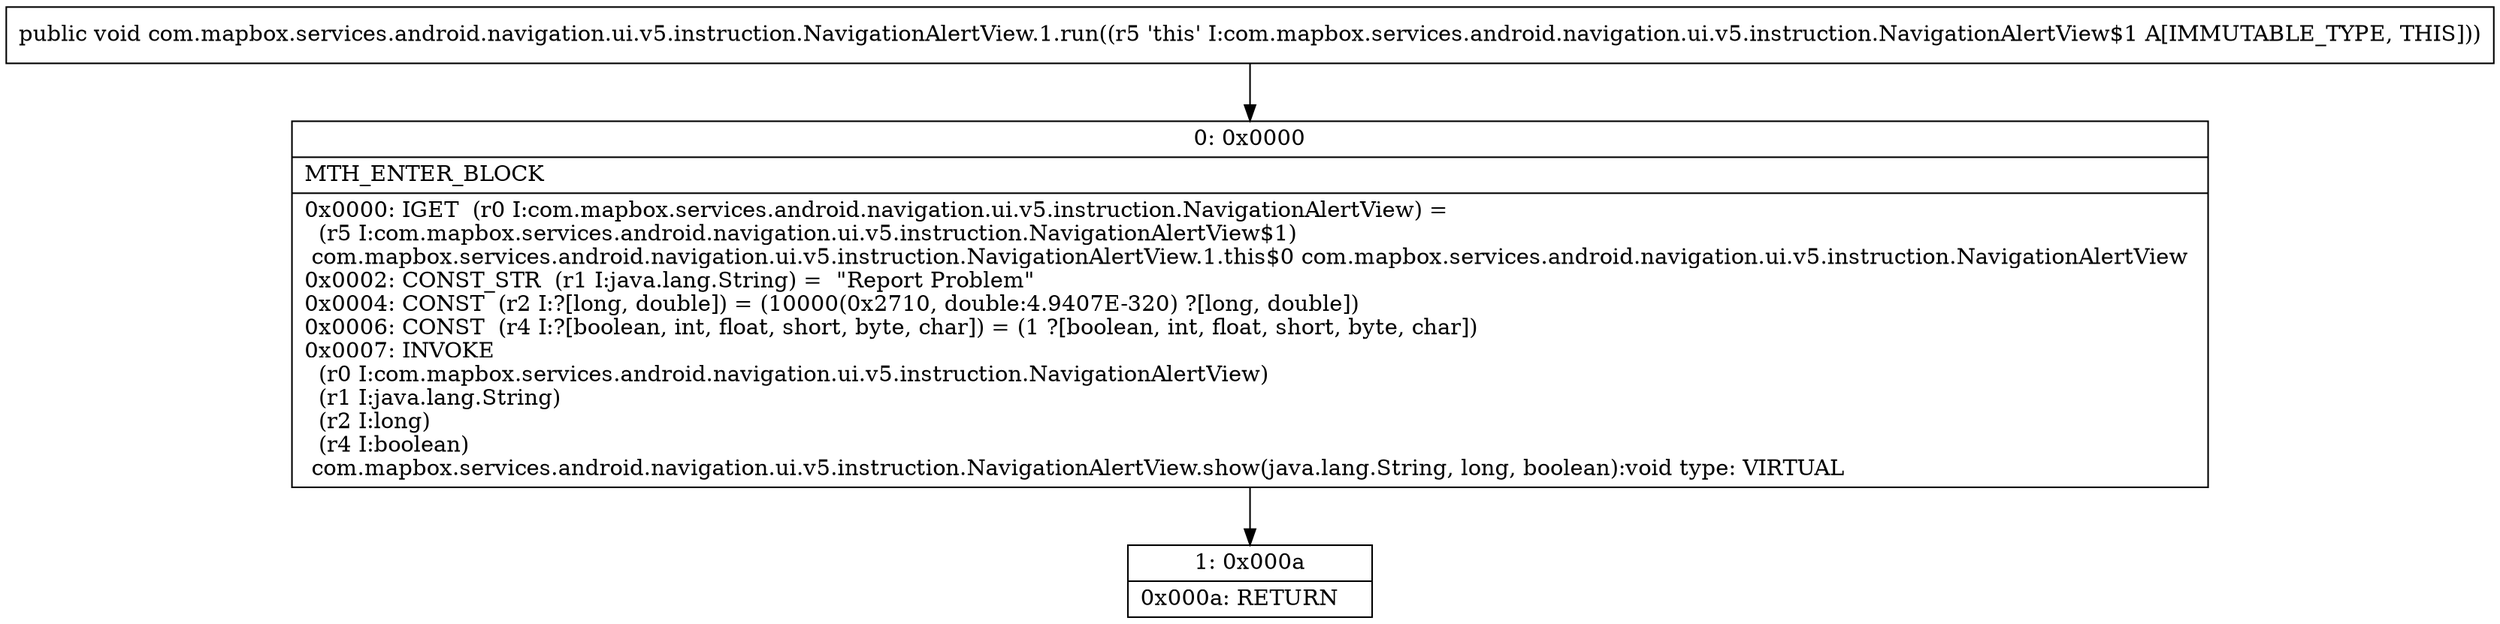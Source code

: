 digraph "CFG forcom.mapbox.services.android.navigation.ui.v5.instruction.NavigationAlertView.1.run()V" {
Node_0 [shape=record,label="{0\:\ 0x0000|MTH_ENTER_BLOCK\l|0x0000: IGET  (r0 I:com.mapbox.services.android.navigation.ui.v5.instruction.NavigationAlertView) = \l  (r5 I:com.mapbox.services.android.navigation.ui.v5.instruction.NavigationAlertView$1)\l com.mapbox.services.android.navigation.ui.v5.instruction.NavigationAlertView.1.this$0 com.mapbox.services.android.navigation.ui.v5.instruction.NavigationAlertView \l0x0002: CONST_STR  (r1 I:java.lang.String) =  \"Report Problem\" \l0x0004: CONST  (r2 I:?[long, double]) = (10000(0x2710, double:4.9407E\-320) ?[long, double]) \l0x0006: CONST  (r4 I:?[boolean, int, float, short, byte, char]) = (1 ?[boolean, int, float, short, byte, char]) \l0x0007: INVOKE  \l  (r0 I:com.mapbox.services.android.navigation.ui.v5.instruction.NavigationAlertView)\l  (r1 I:java.lang.String)\l  (r2 I:long)\l  (r4 I:boolean)\l com.mapbox.services.android.navigation.ui.v5.instruction.NavigationAlertView.show(java.lang.String, long, boolean):void type: VIRTUAL \l}"];
Node_1 [shape=record,label="{1\:\ 0x000a|0x000a: RETURN   \l}"];
MethodNode[shape=record,label="{public void com.mapbox.services.android.navigation.ui.v5.instruction.NavigationAlertView.1.run((r5 'this' I:com.mapbox.services.android.navigation.ui.v5.instruction.NavigationAlertView$1 A[IMMUTABLE_TYPE, THIS])) }"];
MethodNode -> Node_0;
Node_0 -> Node_1;
}

